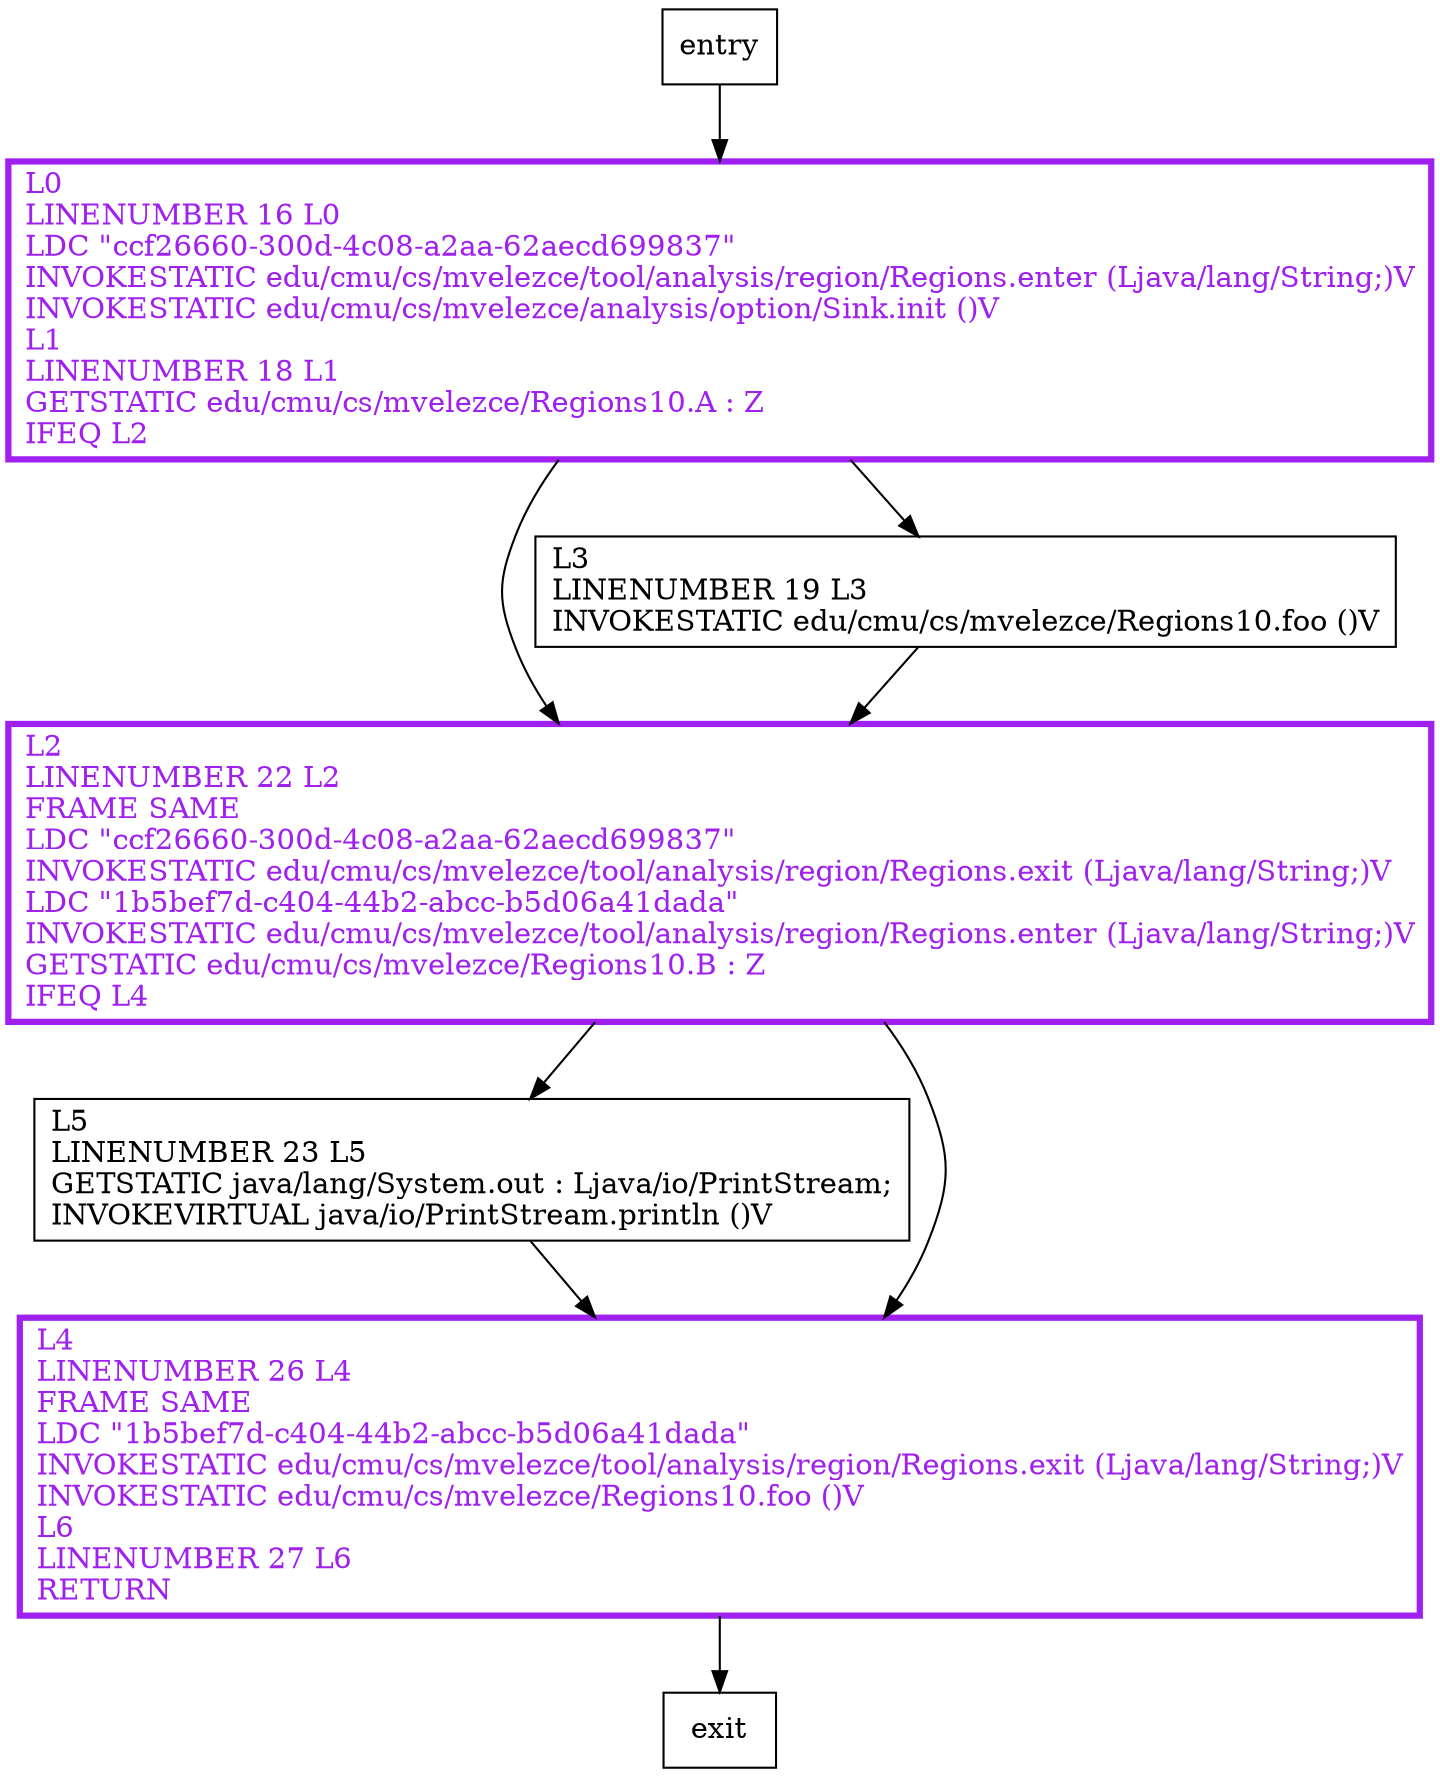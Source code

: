 digraph main {
node [shape=record];
2011485169 [label="L2\lLINENUMBER 22 L2\lFRAME SAME\lLDC \"ccf26660-300d-4c08-a2aa-62aecd699837\"\lINVOKESTATIC edu/cmu/cs/mvelezce/tool/analysis/region/Regions.exit (Ljava/lang/String;)V\lLDC \"1b5bef7d-c404-44b2-abcc-b5d06a41dada\"\lINVOKESTATIC edu/cmu/cs/mvelezce/tool/analysis/region/Regions.enter (Ljava/lang/String;)V\lGETSTATIC edu/cmu/cs/mvelezce/Regions10.B : Z\lIFEQ L4\l"];
437625936 [label="L5\lLINENUMBER 23 L5\lGETSTATIC java/lang/System.out : Ljava/io/PrintStream;\lINVOKEVIRTUAL java/io/PrintStream.println ()V\l"];
904424919 [label="L0\lLINENUMBER 16 L0\lLDC \"ccf26660-300d-4c08-a2aa-62aecd699837\"\lINVOKESTATIC edu/cmu/cs/mvelezce/tool/analysis/region/Regions.enter (Ljava/lang/String;)V\lINVOKESTATIC edu/cmu/cs/mvelezce/analysis/option/Sink.init ()V\lL1\lLINENUMBER 18 L1\lGETSTATIC edu/cmu/cs/mvelezce/Regions10.A : Z\lIFEQ L2\l"];
1427869147 [label="L3\lLINENUMBER 19 L3\lINVOKESTATIC edu/cmu/cs/mvelezce/Regions10.foo ()V\l"];
1827007182 [label="L4\lLINENUMBER 26 L4\lFRAME SAME\lLDC \"1b5bef7d-c404-44b2-abcc-b5d06a41dada\"\lINVOKESTATIC edu/cmu/cs/mvelezce/tool/analysis/region/Regions.exit (Ljava/lang/String;)V\lINVOKESTATIC edu/cmu/cs/mvelezce/Regions10.foo ()V\lL6\lLINENUMBER 27 L6\lRETURN\l"];
entry;
exit;
2011485169 -> 437625936;
2011485169 -> 1827007182;
entry -> 904424919;
437625936 -> 1827007182;
904424919 -> 2011485169;
904424919 -> 1427869147;
1427869147 -> 2011485169;
1827007182 -> exit;
2011485169[fontcolor="purple", penwidth=3, color="purple"];
904424919[fontcolor="purple", penwidth=3, color="purple"];
1827007182[fontcolor="purple", penwidth=3, color="purple"];
}
